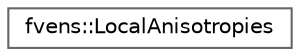digraph "Graphical Class Hierarchy"
{
 // LATEX_PDF_SIZE
  bgcolor="transparent";
  edge [fontname=Helvetica,fontsize=10,labelfontname=Helvetica,labelfontsize=10];
  node [fontname=Helvetica,fontsize=10,shape=box,height=0.2,width=0.4];
  rankdir="LR";
  Node0 [id="Node000000",label="fvens::LocalAnisotropies",height=0.2,width=0.4,color="grey40", fillcolor="white", style="filled",URL="$structfvens_1_1LocalAnisotropies.html",tooltip=" "];
}
